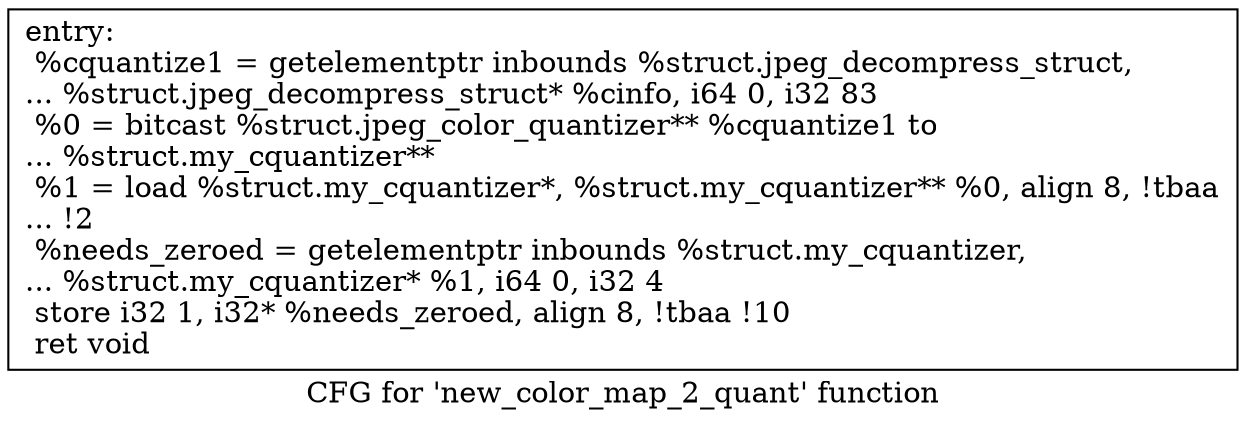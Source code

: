 digraph "CFG for 'new_color_map_2_quant' function" {
	label="CFG for 'new_color_map_2_quant' function";

	Node0x6272300 [shape=record,label="{entry:\l  %cquantize1 = getelementptr inbounds %struct.jpeg_decompress_struct,\l... %struct.jpeg_decompress_struct* %cinfo, i64 0, i32 83\l  %0 = bitcast %struct.jpeg_color_quantizer** %cquantize1 to\l... %struct.my_cquantizer**\l  %1 = load %struct.my_cquantizer*, %struct.my_cquantizer** %0, align 8, !tbaa\l... !2\l  %needs_zeroed = getelementptr inbounds %struct.my_cquantizer,\l... %struct.my_cquantizer* %1, i64 0, i32 4\l  store i32 1, i32* %needs_zeroed, align 8, !tbaa !10\l  ret void\l}"];
}
